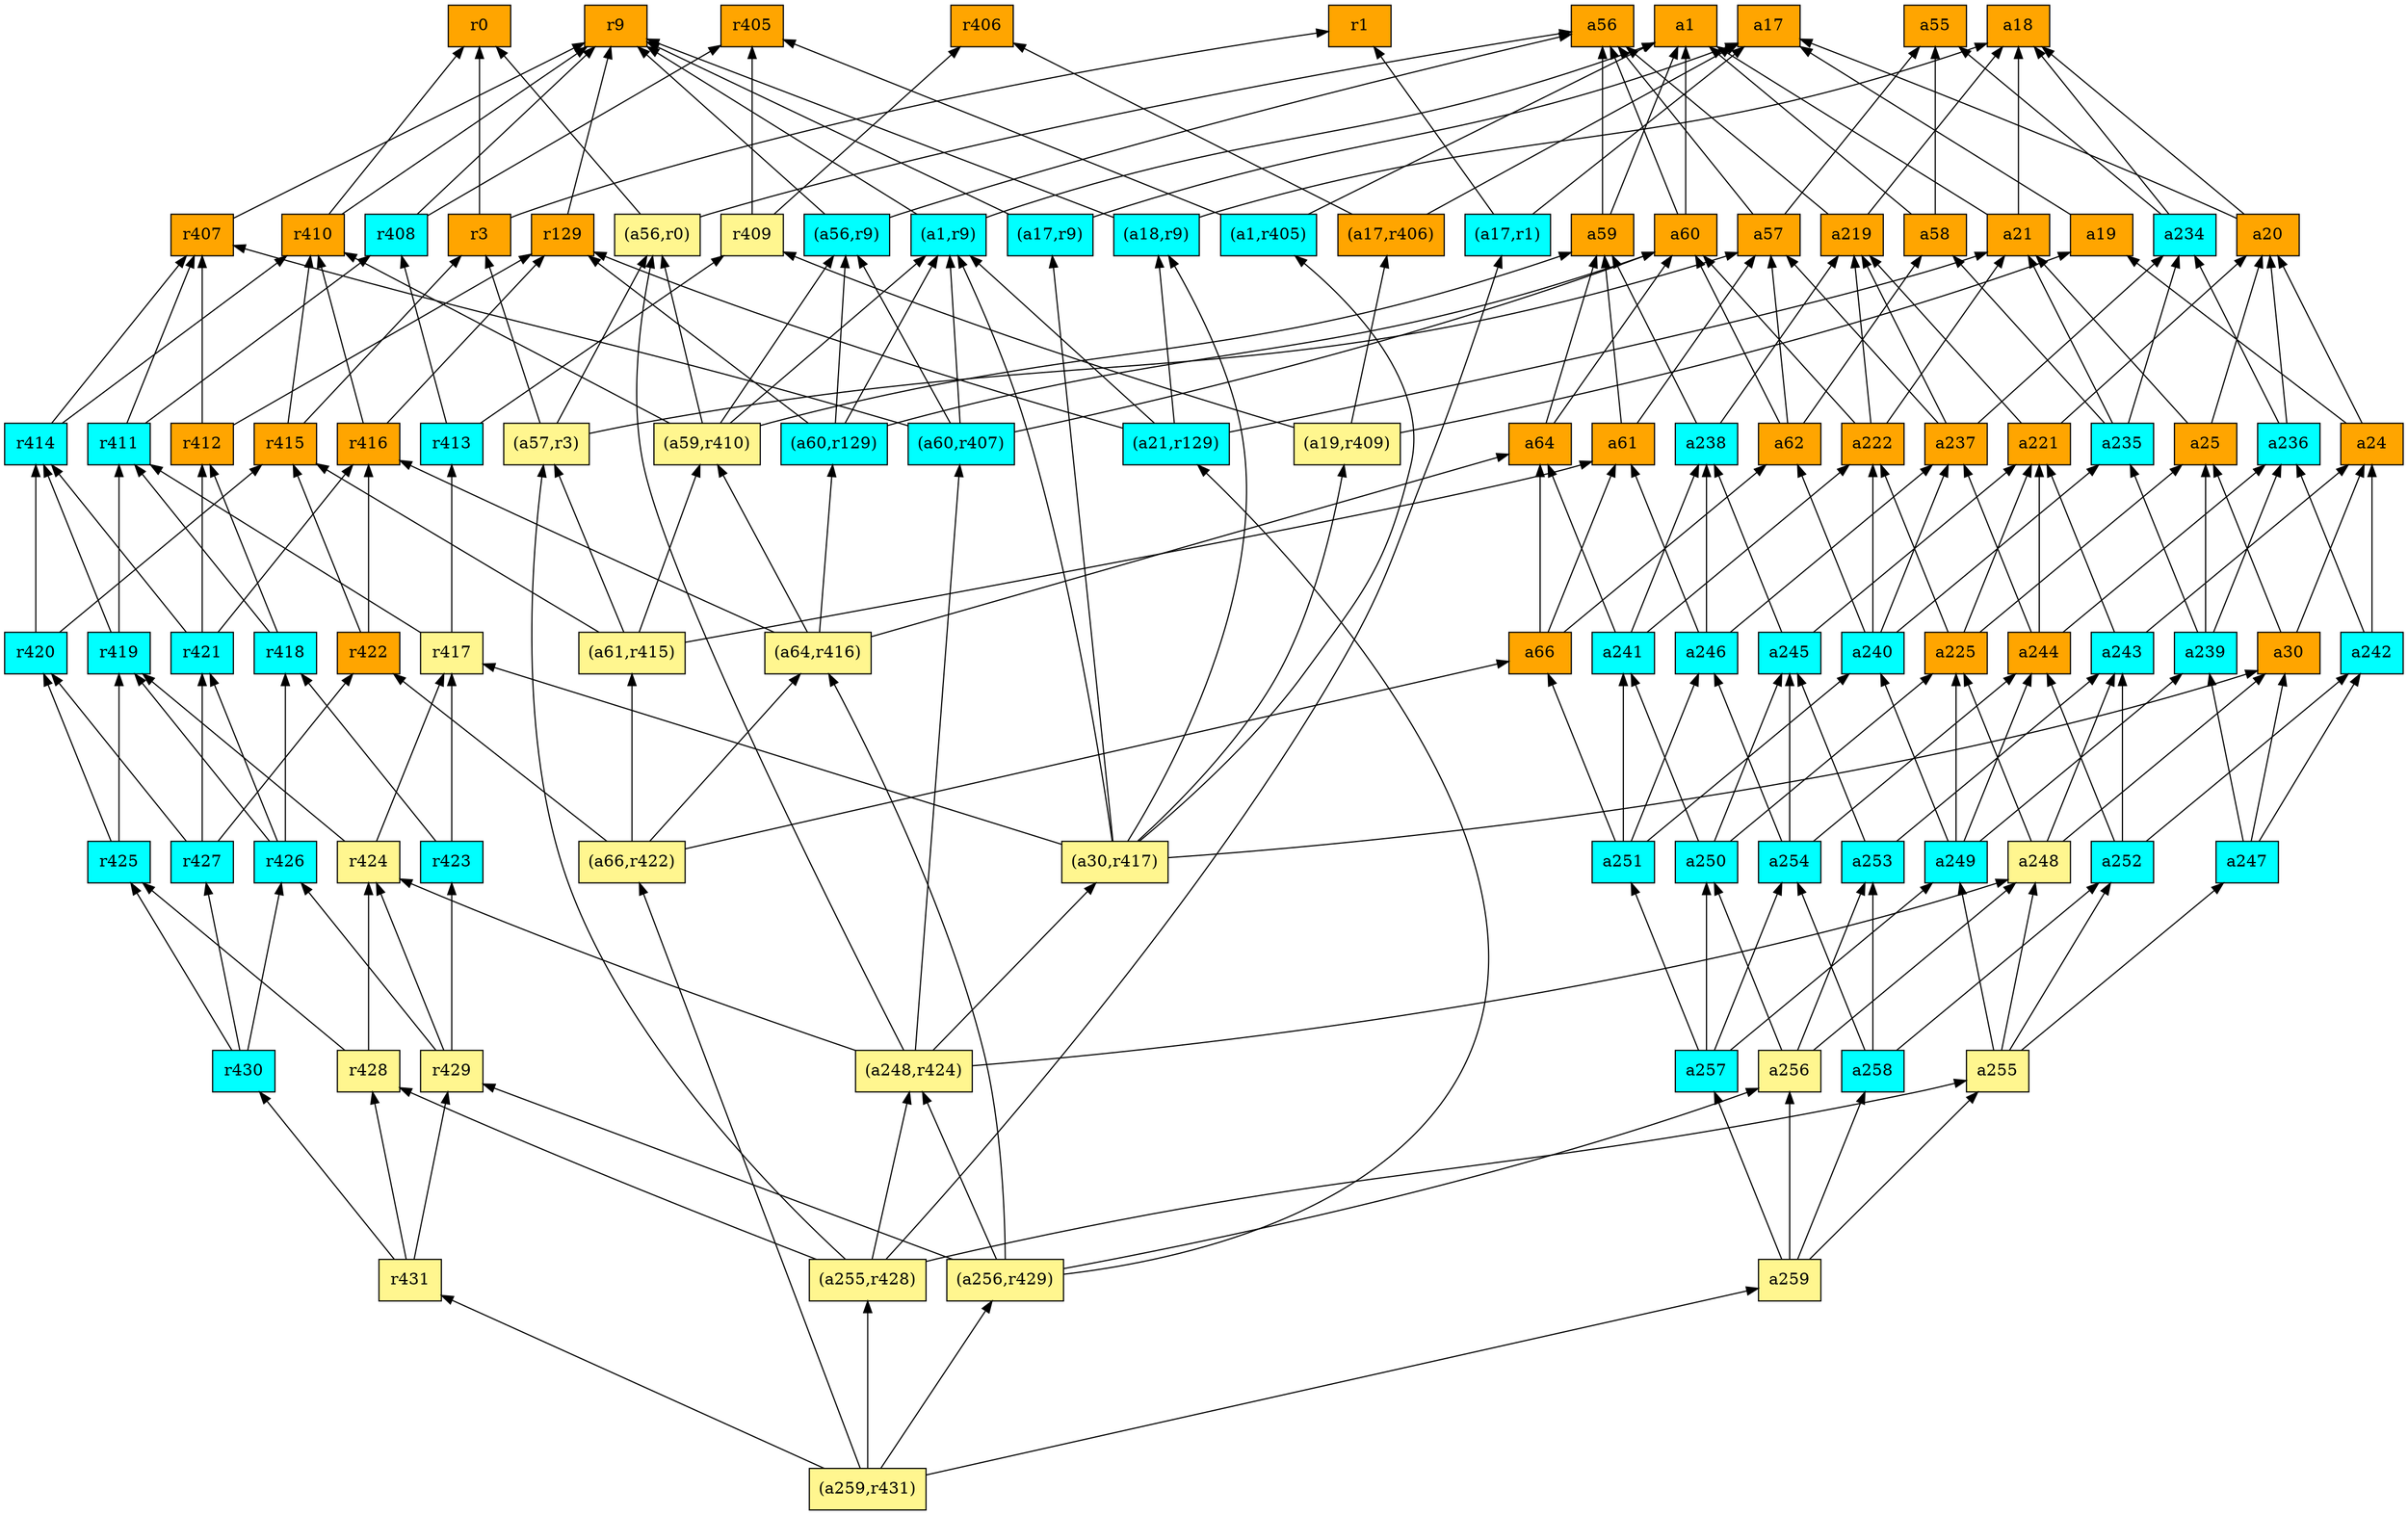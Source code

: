 digraph G {
rankdir=BT;ranksep="2.0";
"(a1,r9)" [shape=record,fillcolor=cyan,style=filled,label="{(a1,r9)}"];
"r410" [shape=record,fillcolor=orange,style=filled,label="{r410}"];
"r408" [shape=record,fillcolor=cyan,style=filled,label="{r408}"];
"r416" [shape=record,fillcolor=orange,style=filled,label="{r416}"];
"r428" [shape=record,fillcolor=khaki1,style=filled,label="{r428}"];
"a239" [shape=record,fillcolor=cyan,style=filled,label="{a239}"];
"a64" [shape=record,fillcolor=orange,style=filled,label="{a64}"];
"r3" [shape=record,fillcolor=orange,style=filled,label="{r3}"];
"a20" [shape=record,fillcolor=orange,style=filled,label="{a20}"];
"a55" [shape=record,fillcolor=orange,style=filled,label="{a55}"];
"(a56,r9)" [shape=record,fillcolor=cyan,style=filled,label="{(a56,r9)}"];
"a238" [shape=record,fillcolor=cyan,style=filled,label="{a238}"];
"a259" [shape=record,fillcolor=khaki1,style=filled,label="{a259}"];
"(a60,r407)" [shape=record,fillcolor=cyan,style=filled,label="{(a60,r407)}"];
"(a64,r416)" [shape=record,fillcolor=khaki1,style=filled,label="{(a64,r416)}"];
"(a248,r424)" [shape=record,fillcolor=khaki1,style=filled,label="{(a248,r424)}"];
"(a60,r129)" [shape=record,fillcolor=cyan,style=filled,label="{(a60,r129)}"];
"r415" [shape=record,fillcolor=orange,style=filled,label="{r415}"];
"r413" [shape=record,fillcolor=cyan,style=filled,label="{r413}"];
"(a19,r409)" [shape=record,fillcolor=khaki1,style=filled,label="{(a19,r409)}"];
"a17" [shape=record,fillcolor=orange,style=filled,label="{a17}"];
"a225" [shape=record,fillcolor=orange,style=filled,label="{a225}"];
"a25" [shape=record,fillcolor=orange,style=filled,label="{a25}"];
"a24" [shape=record,fillcolor=orange,style=filled,label="{a24}"];
"r418" [shape=record,fillcolor=cyan,style=filled,label="{r418}"];
"a246" [shape=record,fillcolor=cyan,style=filled,label="{a246}"];
"r406" [shape=record,fillcolor=orange,style=filled,label="{r406}"];
"a236" [shape=record,fillcolor=cyan,style=filled,label="{a236}"];
"a237" [shape=record,fillcolor=orange,style=filled,label="{a237}"];
"a234" [shape=record,fillcolor=cyan,style=filled,label="{a234}"];
"(a17,r9)" [shape=record,fillcolor=cyan,style=filled,label="{(a17,r9)}"];
"a252" [shape=record,fillcolor=cyan,style=filled,label="{a252}"];
"a256" [shape=record,fillcolor=khaki1,style=filled,label="{a256}"];
"a19" [shape=record,fillcolor=orange,style=filled,label="{a19}"];
"a66" [shape=record,fillcolor=orange,style=filled,label="{a66}"];
"a247" [shape=record,fillcolor=cyan,style=filled,label="{a247}"];
"r411" [shape=record,fillcolor=cyan,style=filled,label="{r411}"];
"r421" [shape=record,fillcolor=cyan,style=filled,label="{r421}"];
"r422" [shape=record,fillcolor=orange,style=filled,label="{r422}"];
"(a61,r415)" [shape=record,fillcolor=khaki1,style=filled,label="{(a61,r415)}"];
"a30" [shape=record,fillcolor=orange,style=filled,label="{a30}"];
"a245" [shape=record,fillcolor=cyan,style=filled,label="{a245}"];
"(a18,r9)" [shape=record,fillcolor=cyan,style=filled,label="{(a18,r9)}"];
"r412" [shape=record,fillcolor=orange,style=filled,label="{r412}"];
"a235" [shape=record,fillcolor=cyan,style=filled,label="{a235}"];
"a250" [shape=record,fillcolor=cyan,style=filled,label="{a250}"];
"a242" [shape=record,fillcolor=cyan,style=filled,label="{a242}"];
"a221" [shape=record,fillcolor=orange,style=filled,label="{a221}"];
"a57" [shape=record,fillcolor=orange,style=filled,label="{a57}"];
"(a21,r129)" [shape=record,fillcolor=cyan,style=filled,label="{(a21,r129)}"];
"(a56,r0)" [shape=record,fillcolor=khaki1,style=filled,label="{(a56,r0)}"];
"r405" [shape=record,fillcolor=orange,style=filled,label="{r405}"];
"r429" [shape=record,fillcolor=khaki1,style=filled,label="{r429}"];
"(a30,r417)" [shape=record,fillcolor=khaki1,style=filled,label="{(a30,r417)}"];
"a219" [shape=record,fillcolor=orange,style=filled,label="{a219}"];
"r9" [shape=record,fillcolor=orange,style=filled,label="{r9}"];
"a21" [shape=record,fillcolor=orange,style=filled,label="{a21}"];
"a62" [shape=record,fillcolor=orange,style=filled,label="{a62}"];
"(a17,r1)" [shape=record,fillcolor=cyan,style=filled,label="{(a17,r1)}"];
"a61" [shape=record,fillcolor=orange,style=filled,label="{a61}"];
"r417" [shape=record,fillcolor=khaki1,style=filled,label="{r417}"];
"a258" [shape=record,fillcolor=cyan,style=filled,label="{a258}"];
"a253" [shape=record,fillcolor=cyan,style=filled,label="{a253}"];
"(a256,r429)" [shape=record,fillcolor=khaki1,style=filled,label="{(a256,r429)}"];
"a240" [shape=record,fillcolor=cyan,style=filled,label="{a240}"];
"(a259,r431)" [shape=record,fillcolor=khaki1,style=filled,label="{(a259,r431)}"];
"r425" [shape=record,fillcolor=cyan,style=filled,label="{r425}"];
"r420" [shape=record,fillcolor=cyan,style=filled,label="{r420}"];
"a248" [shape=record,fillcolor=khaki1,style=filled,label="{a248}"];
"r423" [shape=record,fillcolor=cyan,style=filled,label="{r423}"];
"r129" [shape=record,fillcolor=orange,style=filled,label="{r129}"];
"a255" [shape=record,fillcolor=khaki1,style=filled,label="{a255}"];
"a58" [shape=record,fillcolor=orange,style=filled,label="{a58}"];
"r431" [shape=record,fillcolor=khaki1,style=filled,label="{r431}"];
"(a59,r410)" [shape=record,fillcolor=khaki1,style=filled,label="{(a59,r410)}"];
"r414" [shape=record,fillcolor=cyan,style=filled,label="{r414}"];
"a254" [shape=record,fillcolor=cyan,style=filled,label="{a254}"];
"a56" [shape=record,fillcolor=orange,style=filled,label="{a56}"];
"a244" [shape=record,fillcolor=orange,style=filled,label="{a244}"];
"a241" [shape=record,fillcolor=cyan,style=filled,label="{a241}"];
"a249" [shape=record,fillcolor=cyan,style=filled,label="{a249}"];
"r427" [shape=record,fillcolor=cyan,style=filled,label="{r427}"];
"a18" [shape=record,fillcolor=orange,style=filled,label="{a18}"];
"(a255,r428)" [shape=record,fillcolor=khaki1,style=filled,label="{(a255,r428)}"];
"a257" [shape=record,fillcolor=cyan,style=filled,label="{a257}"];
"a243" [shape=record,fillcolor=cyan,style=filled,label="{a243}"];
"a1" [shape=record,fillcolor=orange,style=filled,label="{a1}"];
"r409" [shape=record,fillcolor=khaki1,style=filled,label="{r409}"];
"(a66,r422)" [shape=record,fillcolor=khaki1,style=filled,label="{(a66,r422)}"];
"r424" [shape=record,fillcolor=khaki1,style=filled,label="{r424}"];
"a59" [shape=record,fillcolor=orange,style=filled,label="{a59}"];
"(a1,r405)" [shape=record,fillcolor=cyan,style=filled,label="{(a1,r405)}"];
"a222" [shape=record,fillcolor=orange,style=filled,label="{a222}"];
"a60" [shape=record,fillcolor=orange,style=filled,label="{a60}"];
"r430" [shape=record,fillcolor=cyan,style=filled,label="{r430}"];
"r426" [shape=record,fillcolor=cyan,style=filled,label="{r426}"];
"a251" [shape=record,fillcolor=cyan,style=filled,label="{a251}"];
"r1" [shape=record,fillcolor=orange,style=filled,label="{r1}"];
"r407" [shape=record,fillcolor=orange,style=filled,label="{r407}"];
"r0" [shape=record,fillcolor=orange,style=filled,label="{r0}"];
"(a17,r406)" [shape=record,fillcolor=orange,style=filled,label="{(a17,r406)}"];
"(a57,r3)" [shape=record,fillcolor=khaki1,style=filled,label="{(a57,r3)}"];
"r419" [shape=record,fillcolor=cyan,style=filled,label="{r419}"];
"(a1,r9)" -> "r9"
"(a1,r9)" -> "a1"
"r410" -> "r9"
"r410" -> "r0"
"r408" -> "r9"
"r408" -> "r405"
"r416" -> "r129"
"r416" -> "r410"
"r428" -> "r425"
"r428" -> "r424"
"a239" -> "a235"
"a239" -> "a25"
"a239" -> "a236"
"a64" -> "a59"
"a64" -> "a60"
"r3" -> "r1"
"r3" -> "r0"
"a20" -> "a18"
"a20" -> "a17"
"(a56,r9)" -> "r9"
"(a56,r9)" -> "a56"
"a238" -> "a59"
"a238" -> "a219"
"a259" -> "a255"
"a259" -> "a257"
"a259" -> "a258"
"a259" -> "a256"
"(a60,r407)" -> "a60"
"(a60,r407)" -> "(a1,r9)"
"(a60,r407)" -> "(a56,r9)"
"(a60,r407)" -> "r407"
"(a64,r416)" -> "(a59,r410)"
"(a64,r416)" -> "a64"
"(a64,r416)" -> "r416"
"(a64,r416)" -> "(a60,r129)"
"(a248,r424)" -> "r424"
"(a248,r424)" -> "(a56,r0)"
"(a248,r424)" -> "(a30,r417)"
"(a248,r424)" -> "(a60,r407)"
"(a248,r424)" -> "a248"
"(a60,r129)" -> "a60"
"(a60,r129)" -> "r129"
"(a60,r129)" -> "(a1,r9)"
"(a60,r129)" -> "(a56,r9)"
"r415" -> "r410"
"r415" -> "r3"
"r413" -> "r409"
"r413" -> "r408"
"(a19,r409)" -> "(a17,r406)"
"(a19,r409)" -> "a19"
"(a19,r409)" -> "r409"
"a225" -> "a25"
"a225" -> "a222"
"a225" -> "a221"
"a25" -> "a20"
"a25" -> "a21"
"a24" -> "a19"
"a24" -> "a20"
"r418" -> "r411"
"r418" -> "r412"
"a246" -> "a61"
"a246" -> "a237"
"a246" -> "a238"
"a236" -> "a234"
"a236" -> "a20"
"a237" -> "a234"
"a237" -> "a57"
"a237" -> "a219"
"a234" -> "a55"
"a234" -> "a18"
"(a17,r9)" -> "r9"
"(a17,r9)" -> "a17"
"a252" -> "a242"
"a252" -> "a244"
"a252" -> "a243"
"a256" -> "a250"
"a256" -> "a253"
"a256" -> "a248"
"a19" -> "a17"
"a66" -> "a61"
"a66" -> "a64"
"a66" -> "a62"
"a247" -> "a239"
"a247" -> "a242"
"a247" -> "a30"
"r411" -> "r407"
"r411" -> "r408"
"r421" -> "r414"
"r421" -> "r416"
"r421" -> "r412"
"r422" -> "r415"
"r422" -> "r416"
"(a61,r415)" -> "a61"
"(a61,r415)" -> "r415"
"(a61,r415)" -> "(a59,r410)"
"(a61,r415)" -> "(a57,r3)"
"a30" -> "a25"
"a30" -> "a24"
"a245" -> "a221"
"a245" -> "a238"
"(a18,r9)" -> "r9"
"(a18,r9)" -> "a18"
"r412" -> "r129"
"r412" -> "r407"
"a235" -> "a234"
"a235" -> "a58"
"a235" -> "a21"
"a250" -> "a241"
"a250" -> "a225"
"a250" -> "a245"
"a242" -> "a24"
"a242" -> "a236"
"a221" -> "a20"
"a221" -> "a219"
"a57" -> "a56"
"a57" -> "a55"
"(a21,r129)" -> "(a1,r9)"
"(a21,r129)" -> "r129"
"(a21,r129)" -> "a21"
"(a21,r129)" -> "(a18,r9)"
"(a56,r0)" -> "a56"
"(a56,r0)" -> "r0"
"r429" -> "r423"
"r429" -> "r424"
"r429" -> "r426"
"(a30,r417)" -> "(a1,r9)"
"(a30,r417)" -> "r417"
"(a30,r417)" -> "(a1,r405)"
"(a30,r417)" -> "(a17,r9)"
"(a30,r417)" -> "(a19,r409)"
"(a30,r417)" -> "(a18,r9)"
"(a30,r417)" -> "a30"
"a219" -> "a56"
"a219" -> "a18"
"a21" -> "a1"
"a21" -> "a18"
"a62" -> "a58"
"a62" -> "a60"
"a62" -> "a57"
"(a17,r1)" -> "r1"
"(a17,r1)" -> "a17"
"a61" -> "a59"
"a61" -> "a57"
"r417" -> "r413"
"r417" -> "r411"
"a258" -> "a253"
"a258" -> "a254"
"a258" -> "a252"
"a253" -> "a245"
"a253" -> "a243"
"(a256,r429)" -> "(a21,r129)"
"(a256,r429)" -> "a256"
"(a256,r429)" -> "r429"
"(a256,r429)" -> "(a248,r424)"
"(a256,r429)" -> "(a64,r416)"
"a240" -> "a237"
"a240" -> "a235"
"a240" -> "a222"
"a240" -> "a62"
"(a259,r431)" -> "(a256,r429)"
"(a259,r431)" -> "a259"
"(a259,r431)" -> "r431"
"(a259,r431)" -> "(a255,r428)"
"(a259,r431)" -> "(a66,r422)"
"r425" -> "r420"
"r425" -> "r419"
"r420" -> "r415"
"r420" -> "r414"
"a248" -> "a225"
"a248" -> "a243"
"a248" -> "a30"
"r423" -> "r417"
"r423" -> "r418"
"r129" -> "r9"
"a255" -> "a248"
"a255" -> "a249"
"a255" -> "a252"
"a255" -> "a247"
"a58" -> "a1"
"a58" -> "a55"
"r431" -> "r429"
"r431" -> "r428"
"r431" -> "r430"
"(a59,r410)" -> "(a1,r9)"
"(a59,r410)" -> "a59"
"(a59,r410)" -> "r410"
"(a59,r410)" -> "(a56,r9)"
"(a59,r410)" -> "(a56,r0)"
"r414" -> "r407"
"r414" -> "r410"
"a254" -> "a244"
"a254" -> "a246"
"a254" -> "a245"
"a244" -> "a237"
"a244" -> "a221"
"a244" -> "a236"
"a241" -> "a64"
"a241" -> "a222"
"a241" -> "a238"
"a249" -> "a239"
"a249" -> "a240"
"a249" -> "a244"
"a249" -> "a225"
"r427" -> "r420"
"r427" -> "r421"
"r427" -> "r422"
"(a255,r428)" -> "r428"
"(a255,r428)" -> "a255"
"(a255,r428)" -> "(a57,r3)"
"(a255,r428)" -> "(a248,r424)"
"(a255,r428)" -> "(a17,r1)"
"a257" -> "a250"
"a257" -> "a254"
"a257" -> "a249"
"a257" -> "a251"
"a243" -> "a221"
"a243" -> "a24"
"r409" -> "r406"
"r409" -> "r405"
"(a66,r422)" -> "r422"
"(a66,r422)" -> "a66"
"(a66,r422)" -> "(a61,r415)"
"(a66,r422)" -> "(a64,r416)"
"r424" -> "r417"
"r424" -> "r419"
"a59" -> "a1"
"a59" -> "a56"
"(a1,r405)" -> "a1"
"(a1,r405)" -> "r405"
"a222" -> "a60"
"a222" -> "a219"
"a222" -> "a21"
"a60" -> "a1"
"a60" -> "a56"
"r430" -> "r425"
"r430" -> "r427"
"r430" -> "r426"
"r426" -> "r421"
"r426" -> "r418"
"r426" -> "r419"
"a251" -> "a240"
"a251" -> "a241"
"a251" -> "a246"
"a251" -> "a66"
"r407" -> "r9"
"(a17,r406)" -> "r406"
"(a17,r406)" -> "a17"
"(a57,r3)" -> "a57"
"(a57,r3)" -> "r3"
"(a57,r3)" -> "(a56,r0)"
"r419" -> "r414"
"r419" -> "r411"
}